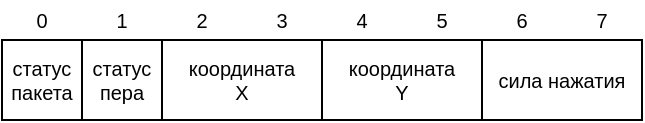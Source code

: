 <mxfile version="14.4.4" type="device"><diagram id="XSOg4aVne1S9FL0yv6CU" name="Page-1"><mxGraphModel dx="813" dy="459" grid="1" gridSize="10" guides="1" tooltips="1" connect="1" arrows="1" fold="1" page="1" pageScale="1" pageWidth="850" pageHeight="1100" math="0" shadow="0"><root><mxCell id="0"/><mxCell id="1" parent="0"/><mxCell id="3IPLtFmFiJxzaIjrk243-2" value="" style="rounded=0;whiteSpace=wrap;html=1;fontSize=10;fontFamily=Helvetica;" vertex="1" parent="1"><mxGeometry x="40" y="40" width="320" height="40" as="geometry"/></mxCell><mxCell id="3IPLtFmFiJxzaIjrk243-3" value="статус пакета" style="rounded=0;whiteSpace=wrap;html=1;fontSize=10;fontFamily=Helvetica;" vertex="1" parent="1"><mxGeometry x="40" y="40" width="40" height="40" as="geometry"/></mxCell><mxCell id="3IPLtFmFiJxzaIjrk243-4" value="&lt;font style=&quot;font-size: 10px&quot;&gt;статус пера&lt;/font&gt;" style="rounded=0;whiteSpace=wrap;html=1;fontSize=10;fontFamily=Helvetica;" vertex="1" parent="1"><mxGeometry x="80" y="40" width="40" height="40" as="geometry"/></mxCell><mxCell id="3IPLtFmFiJxzaIjrk243-5" value="" style="rounded=0;whiteSpace=wrap;html=1;fontSize=10;fontFamily=Helvetica;" vertex="1" parent="1"><mxGeometry x="120" y="40" width="40" height="40" as="geometry"/></mxCell><mxCell id="3IPLtFmFiJxzaIjrk243-6" value="" style="rounded=0;whiteSpace=wrap;html=1;fontSize=10;fontFamily=Helvetica;" vertex="1" parent="1"><mxGeometry x="160" y="40" width="40" height="40" as="geometry"/></mxCell><mxCell id="3IPLtFmFiJxzaIjrk243-7" value="" style="rounded=0;whiteSpace=wrap;html=1;fontSize=10;fontFamily=Helvetica;" vertex="1" parent="1"><mxGeometry x="200" y="40" width="40" height="40" as="geometry"/></mxCell><mxCell id="3IPLtFmFiJxzaIjrk243-8" value="" style="rounded=0;whiteSpace=wrap;html=1;fontSize=10;fontFamily=Helvetica;" vertex="1" parent="1"><mxGeometry x="240" y="40" width="40" height="40" as="geometry"/></mxCell><mxCell id="3IPLtFmFiJxzaIjrk243-9" value="" style="rounded=0;whiteSpace=wrap;html=1;fontSize=10;fontFamily=Helvetica;" vertex="1" parent="1"><mxGeometry x="280" y="40" width="40" height="40" as="geometry"/></mxCell><mxCell id="3IPLtFmFiJxzaIjrk243-10" value="" style="rounded=0;whiteSpace=wrap;html=1;fontSize=10;fontFamily=Helvetica;" vertex="1" parent="1"><mxGeometry x="320" y="40" width="40" height="40" as="geometry"/></mxCell><mxCell id="3IPLtFmFiJxzaIjrk243-11" value="0" style="text;html=1;strokeColor=none;fillColor=none;align=center;verticalAlign=middle;whiteSpace=wrap;rounded=0;fontSize=10;fontFamily=Helvetica;" vertex="1" parent="1"><mxGeometry x="40" y="20" width="40" height="20" as="geometry"/></mxCell><mxCell id="3IPLtFmFiJxzaIjrk243-13" value="1" style="text;html=1;strokeColor=none;fillColor=none;align=center;verticalAlign=middle;whiteSpace=wrap;rounded=0;fontSize=10;fontFamily=Helvetica;" vertex="1" parent="1"><mxGeometry x="80" y="20" width="40" height="20" as="geometry"/></mxCell><mxCell id="3IPLtFmFiJxzaIjrk243-14" value="2" style="text;html=1;strokeColor=none;fillColor=none;align=center;verticalAlign=middle;whiteSpace=wrap;rounded=0;fontSize=10;fontFamily=Helvetica;" vertex="1" parent="1"><mxGeometry x="120" y="20" width="40" height="20" as="geometry"/></mxCell><mxCell id="3IPLtFmFiJxzaIjrk243-15" value="3" style="text;html=1;strokeColor=none;fillColor=none;align=center;verticalAlign=middle;whiteSpace=wrap;rounded=0;fontSize=10;fontFamily=Helvetica;" vertex="1" parent="1"><mxGeometry x="160" y="20" width="40" height="20" as="geometry"/></mxCell><mxCell id="3IPLtFmFiJxzaIjrk243-16" value="4" style="text;html=1;strokeColor=none;fillColor=none;align=center;verticalAlign=middle;whiteSpace=wrap;rounded=0;fontSize=10;fontFamily=Helvetica;" vertex="1" parent="1"><mxGeometry x="200" y="20" width="40" height="20" as="geometry"/></mxCell><mxCell id="3IPLtFmFiJxzaIjrk243-17" value="5" style="text;html=1;strokeColor=none;fillColor=none;align=center;verticalAlign=middle;whiteSpace=wrap;rounded=0;fontSize=10;fontFamily=Helvetica;" vertex="1" parent="1"><mxGeometry x="240" y="20" width="40" height="20" as="geometry"/></mxCell><mxCell id="3IPLtFmFiJxzaIjrk243-18" value="6" style="text;html=1;strokeColor=none;fillColor=none;align=center;verticalAlign=middle;whiteSpace=wrap;rounded=0;fontSize=10;fontFamily=Helvetica;" vertex="1" parent="1"><mxGeometry x="280" y="20" width="40" height="20" as="geometry"/></mxCell><mxCell id="3IPLtFmFiJxzaIjrk243-19" value="7" style="text;html=1;strokeColor=none;fillColor=none;align=center;verticalAlign=middle;whiteSpace=wrap;rounded=0;fontSize=10;fontFamily=Helvetica;" vertex="1" parent="1"><mxGeometry x="320" y="20" width="40" height="20" as="geometry"/></mxCell><mxCell id="3IPLtFmFiJxzaIjrk243-20" value="&lt;div style=&quot;font-size: 10px&quot;&gt;&lt;font style=&quot;font-size: 10px&quot;&gt;координата&lt;/font&gt;&lt;/div&gt;&lt;div style=&quot;font-size: 10px&quot;&gt;&lt;font style=&quot;font-size: 10px&quot;&gt;X&lt;br style=&quot;font-size: 10px;&quot;&gt;&lt;/font&gt;&lt;/div&gt;" style="rounded=0;whiteSpace=wrap;html=1;fontSize=10;fontFamily=Helvetica;" vertex="1" parent="1"><mxGeometry x="120" y="40" width="80" height="40" as="geometry"/></mxCell><mxCell id="3IPLtFmFiJxzaIjrk243-21" value="&lt;div style=&quot;font-size: 10px&quot;&gt;&lt;font style=&quot;font-size: 10px&quot;&gt;координата&lt;/font&gt;&lt;/div&gt;&lt;div style=&quot;font-size: 10px&quot;&gt;&lt;font style=&quot;font-size: 10px&quot;&gt;Y&lt;br style=&quot;font-size: 10px;&quot;&gt;&lt;/font&gt;&lt;/div&gt;" style="rounded=0;whiteSpace=wrap;html=1;fontSize=10;fontFamily=Helvetica;" vertex="1" parent="1"><mxGeometry x="200" y="40" width="80" height="40" as="geometry"/></mxCell><mxCell id="3IPLtFmFiJxzaIjrk243-22" value="&lt;font style=&quot;font-size: 10px&quot;&gt;сила нажатия &lt;br style=&quot;font-size: 10px;&quot;&gt;&lt;/font&gt;" style="rounded=0;whiteSpace=wrap;html=1;fontSize=10;fontFamily=Helvetica;" vertex="1" parent="1"><mxGeometry x="280" y="40" width="80" height="40" as="geometry"/></mxCell></root></mxGraphModel></diagram></mxfile>